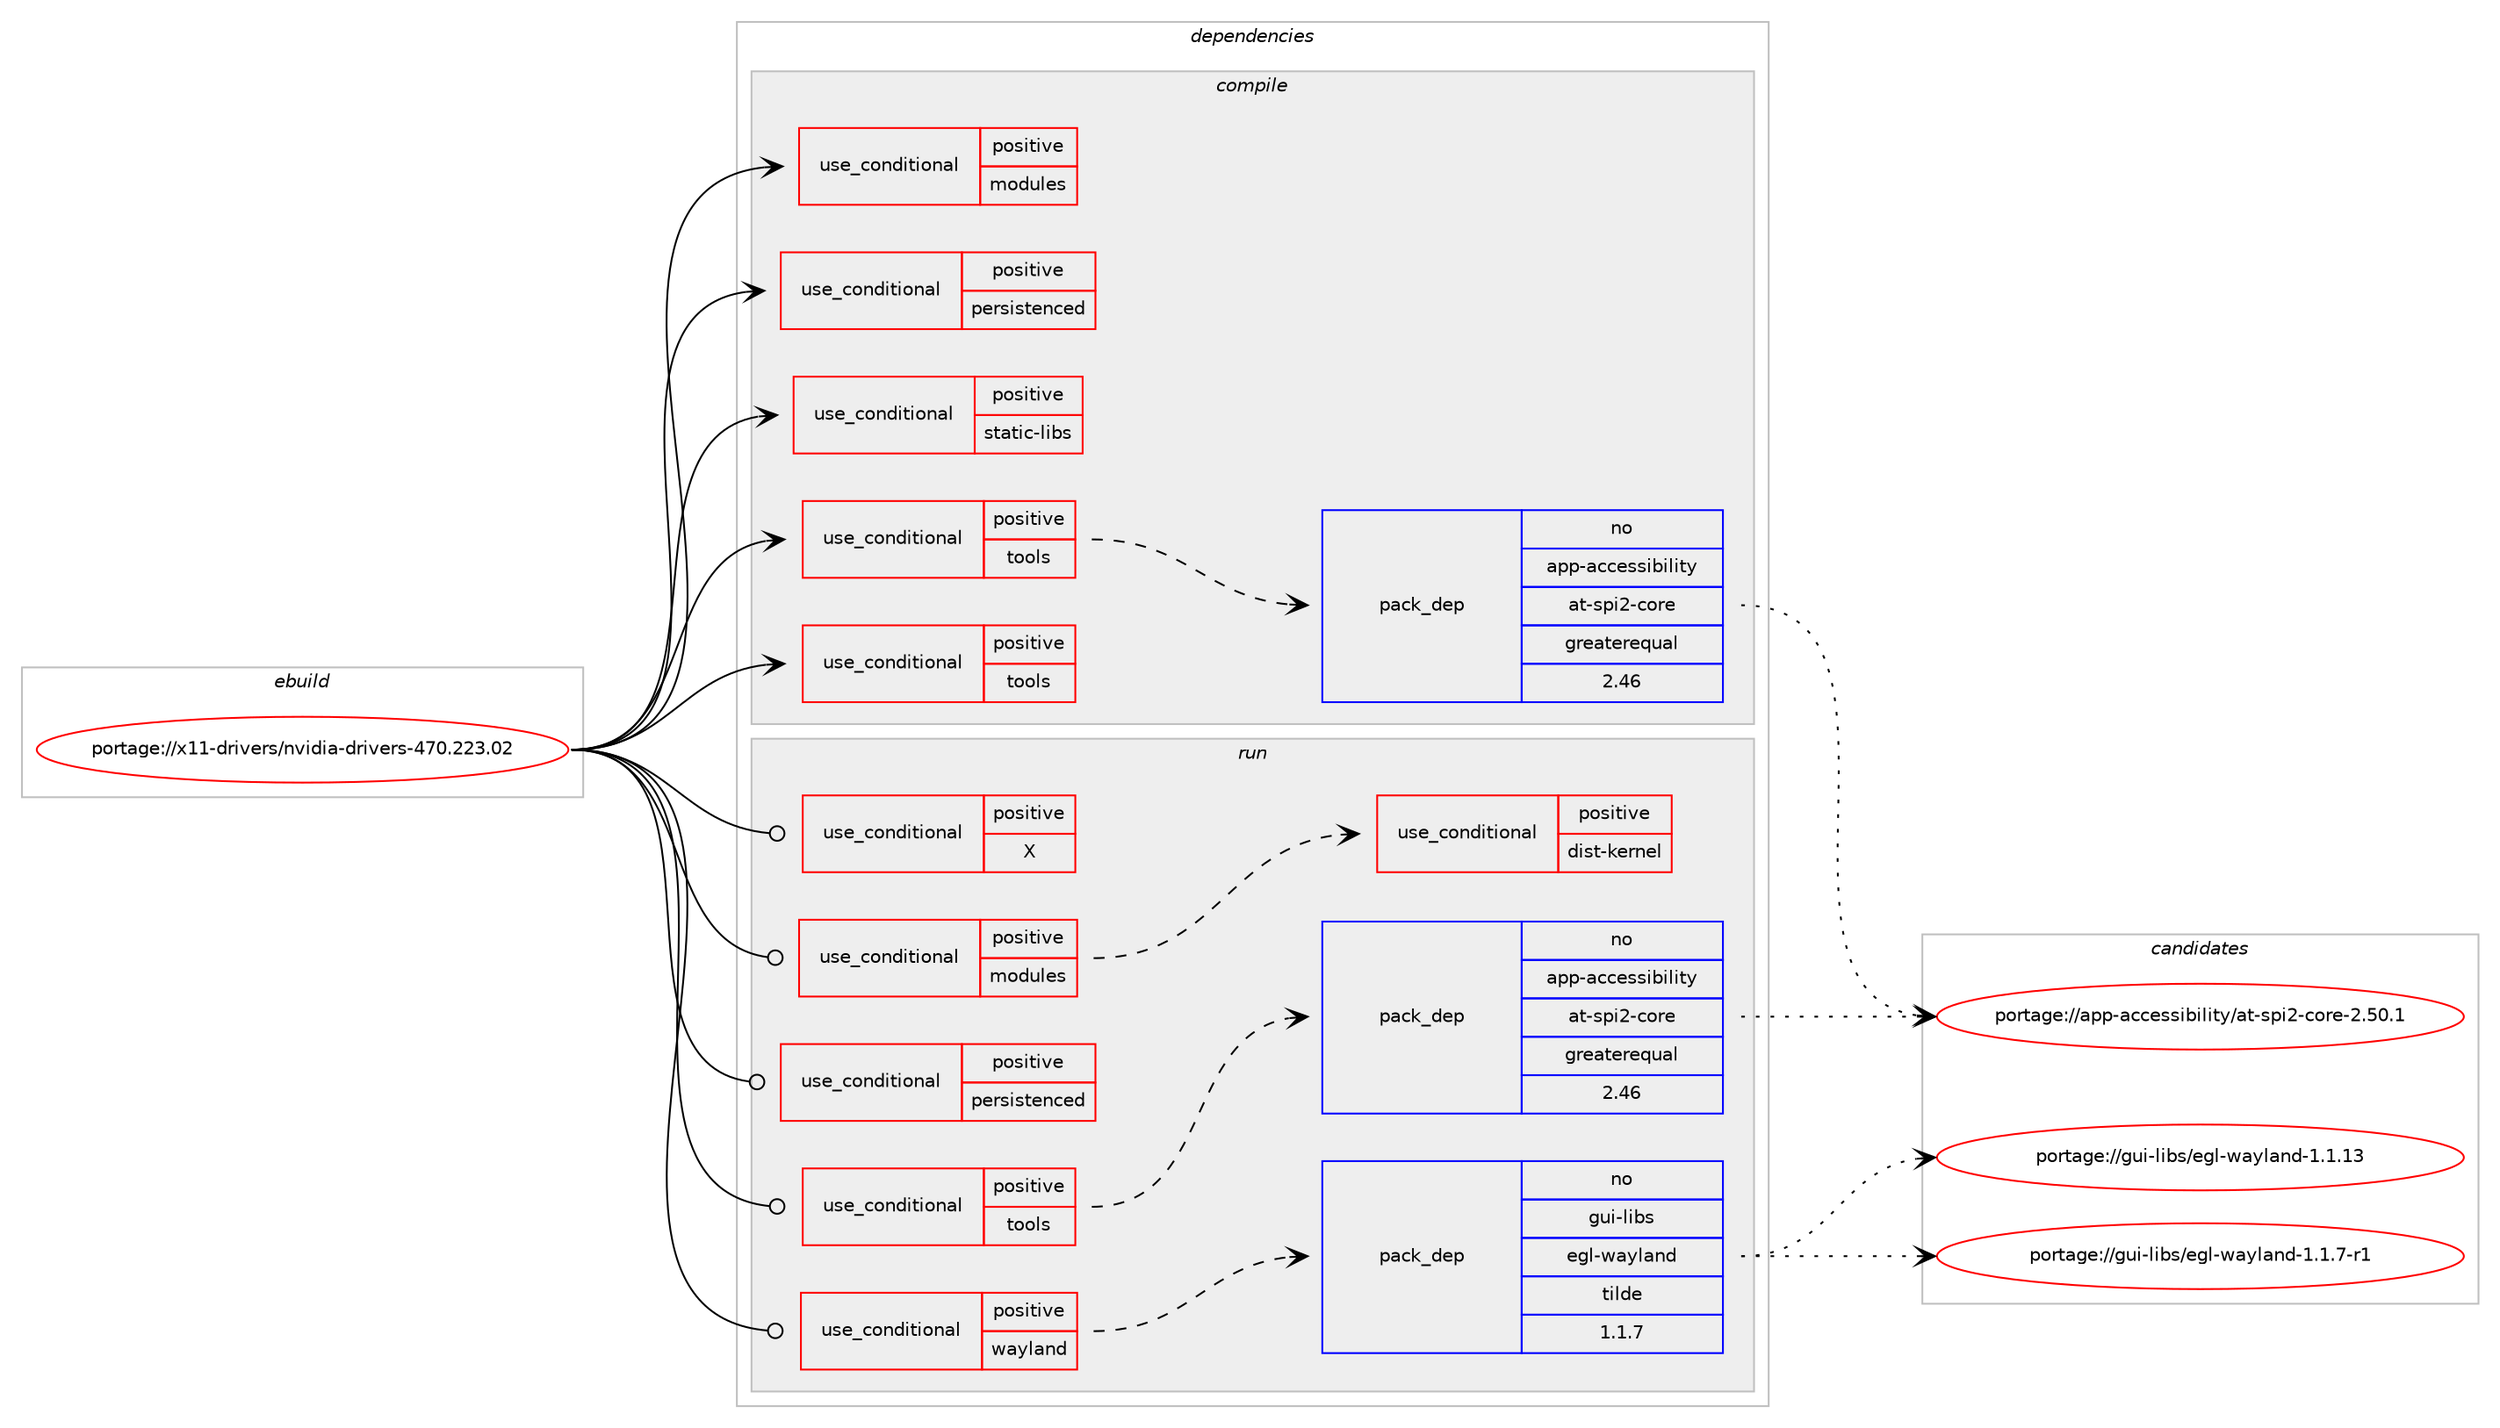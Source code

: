 digraph prolog {

# *************
# Graph options
# *************

newrank=true;
concentrate=true;
compound=true;
graph [rankdir=LR,fontname=Helvetica,fontsize=10,ranksep=1.5];#, ranksep=2.5, nodesep=0.2];
edge  [arrowhead=vee];
node  [fontname=Helvetica,fontsize=10];

# **********
# The ebuild
# **********

subgraph cluster_leftcol {
color=gray;
rank=same;
label=<<i>ebuild</i>>;
id [label="portage://x11-drivers/nvidia-drivers-470.223.02", color=red, width=4, href="../x11-drivers/nvidia-drivers-470.223.02.svg"];
}

# ****************
# The dependencies
# ****************

subgraph cluster_midcol {
color=gray;
label=<<i>dependencies</i>>;
subgraph cluster_compile {
fillcolor="#eeeeee";
style=filled;
label=<<i>compile</i>>;
subgraph cond17564 {
dependency26679 [label=<<TABLE BORDER="0" CELLBORDER="1" CELLSPACING="0" CELLPADDING="4"><TR><TD ROWSPAN="3" CELLPADDING="10">use_conditional</TD></TR><TR><TD>positive</TD></TR><TR><TD>modules</TD></TR></TABLE>>, shape=none, color=red];
# *** BEGIN UNKNOWN DEPENDENCY TYPE (TODO) ***
# dependency26679 -> package_dependency(portage://x11-drivers/nvidia-drivers-470.223.02,install,no,virtual,linux-sources,none,[,,],[],[])
# *** END UNKNOWN DEPENDENCY TYPE (TODO) ***

}
id:e -> dependency26679:w [weight=20,style="solid",arrowhead="vee"];
subgraph cond17565 {
dependency26680 [label=<<TABLE BORDER="0" CELLBORDER="1" CELLSPACING="0" CELLPADDING="4"><TR><TD ROWSPAN="3" CELLPADDING="10">use_conditional</TD></TR><TR><TD>positive</TD></TR><TR><TD>persistenced</TD></TR></TABLE>>, shape=none, color=red];
# *** BEGIN UNKNOWN DEPENDENCY TYPE (TODO) ***
# dependency26680 -> package_dependency(portage://x11-drivers/nvidia-drivers-470.223.02,install,no,acct-user,nvpd,none,[,,],[],[])
# *** END UNKNOWN DEPENDENCY TYPE (TODO) ***

# *** BEGIN UNKNOWN DEPENDENCY TYPE (TODO) ***
# dependency26680 -> package_dependency(portage://x11-drivers/nvidia-drivers-470.223.02,install,no,net-libs,libtirpc,none,[,,],any_same_slot,[])
# *** END UNKNOWN DEPENDENCY TYPE (TODO) ***

}
id:e -> dependency26680:w [weight=20,style="solid",arrowhead="vee"];
subgraph cond17566 {
dependency26681 [label=<<TABLE BORDER="0" CELLBORDER="1" CELLSPACING="0" CELLPADDING="4"><TR><TD ROWSPAN="3" CELLPADDING="10">use_conditional</TD></TR><TR><TD>positive</TD></TR><TR><TD>static-libs</TD></TR></TABLE>>, shape=none, color=red];
# *** BEGIN UNKNOWN DEPENDENCY TYPE (TODO) ***
# dependency26681 -> package_dependency(portage://x11-drivers/nvidia-drivers-470.223.02,install,no,x11-base,xorg-proto,none,[,,],[],[])
# *** END UNKNOWN DEPENDENCY TYPE (TODO) ***

# *** BEGIN UNKNOWN DEPENDENCY TYPE (TODO) ***
# dependency26681 -> package_dependency(portage://x11-drivers/nvidia-drivers-470.223.02,install,no,x11-libs,libX11,none,[,,],[],[])
# *** END UNKNOWN DEPENDENCY TYPE (TODO) ***

# *** BEGIN UNKNOWN DEPENDENCY TYPE (TODO) ***
# dependency26681 -> package_dependency(portage://x11-drivers/nvidia-drivers-470.223.02,install,no,x11-libs,libXext,none,[,,],[],[])
# *** END UNKNOWN DEPENDENCY TYPE (TODO) ***

}
id:e -> dependency26681:w [weight=20,style="solid",arrowhead="vee"];
subgraph cond17567 {
dependency26682 [label=<<TABLE BORDER="0" CELLBORDER="1" CELLSPACING="0" CELLPADDING="4"><TR><TD ROWSPAN="3" CELLPADDING="10">use_conditional</TD></TR><TR><TD>positive</TD></TR><TR><TD>tools</TD></TR></TABLE>>, shape=none, color=red];
subgraph pack8784 {
dependency26683 [label=<<TABLE BORDER="0" CELLBORDER="1" CELLSPACING="0" CELLPADDING="4" WIDTH="220"><TR><TD ROWSPAN="6" CELLPADDING="30">pack_dep</TD></TR><TR><TD WIDTH="110">no</TD></TR><TR><TD>app-accessibility</TD></TR><TR><TD>at-spi2-core</TD></TR><TR><TD>greaterequal</TD></TR><TR><TD>2.46</TD></TR></TABLE>>, shape=none, color=blue];
}
dependency26682:e -> dependency26683:w [weight=20,style="dashed",arrowhead="vee"];
# *** BEGIN UNKNOWN DEPENDENCY TYPE (TODO) ***
# dependency26682 -> package_dependency(portage://x11-drivers/nvidia-drivers-470.223.02,install,no,dev-libs,glib,none,[,,],[slot(2)],[])
# *** END UNKNOWN DEPENDENCY TYPE (TODO) ***

# *** BEGIN UNKNOWN DEPENDENCY TYPE (TODO) ***
# dependency26682 -> package_dependency(portage://x11-drivers/nvidia-drivers-470.223.02,install,no,dev-libs,jansson,none,[,,],any_same_slot,[])
# *** END UNKNOWN DEPENDENCY TYPE (TODO) ***

# *** BEGIN UNKNOWN DEPENDENCY TYPE (TODO) ***
# dependency26682 -> package_dependency(portage://x11-drivers/nvidia-drivers-470.223.02,install,no,media-libs,harfbuzz,none,[,,],any_same_slot,[])
# *** END UNKNOWN DEPENDENCY TYPE (TODO) ***

# *** BEGIN UNKNOWN DEPENDENCY TYPE (TODO) ***
# dependency26682 -> package_dependency(portage://x11-drivers/nvidia-drivers-470.223.02,install,no,x11-libs,cairo,none,[,,],[],[])
# *** END UNKNOWN DEPENDENCY TYPE (TODO) ***

# *** BEGIN UNKNOWN DEPENDENCY TYPE (TODO) ***
# dependency26682 -> package_dependency(portage://x11-drivers/nvidia-drivers-470.223.02,install,no,x11-libs,gdk-pixbuf,none,[,,],[slot(2)],[])
# *** END UNKNOWN DEPENDENCY TYPE (TODO) ***

# *** BEGIN UNKNOWN DEPENDENCY TYPE (TODO) ***
# dependency26682 -> package_dependency(portage://x11-drivers/nvidia-drivers-470.223.02,install,no,x11-libs,gtk+,none,[,,],[slot(3)],[use(enable(X),none)])
# *** END UNKNOWN DEPENDENCY TYPE (TODO) ***

# *** BEGIN UNKNOWN DEPENDENCY TYPE (TODO) ***
# dependency26682 -> package_dependency(portage://x11-drivers/nvidia-drivers-470.223.02,install,no,x11-libs,libX11,none,[,,],[],[])
# *** END UNKNOWN DEPENDENCY TYPE (TODO) ***

# *** BEGIN UNKNOWN DEPENDENCY TYPE (TODO) ***
# dependency26682 -> package_dependency(portage://x11-drivers/nvidia-drivers-470.223.02,install,no,x11-libs,libXext,none,[,,],[],[])
# *** END UNKNOWN DEPENDENCY TYPE (TODO) ***

# *** BEGIN UNKNOWN DEPENDENCY TYPE (TODO) ***
# dependency26682 -> package_dependency(portage://x11-drivers/nvidia-drivers-470.223.02,install,no,x11-libs,libXxf86vm,none,[,,],[],[])
# *** END UNKNOWN DEPENDENCY TYPE (TODO) ***

# *** BEGIN UNKNOWN DEPENDENCY TYPE (TODO) ***
# dependency26682 -> package_dependency(portage://x11-drivers/nvidia-drivers-470.223.02,install,no,x11-libs,pango,none,[,,],[],[])
# *** END UNKNOWN DEPENDENCY TYPE (TODO) ***

}
id:e -> dependency26682:w [weight=20,style="solid",arrowhead="vee"];
subgraph cond17568 {
dependency26684 [label=<<TABLE BORDER="0" CELLBORDER="1" CELLSPACING="0" CELLPADDING="4"><TR><TD ROWSPAN="3" CELLPADDING="10">use_conditional</TD></TR><TR><TD>positive</TD></TR><TR><TD>tools</TD></TR></TABLE>>, shape=none, color=red];
# *** BEGIN UNKNOWN DEPENDENCY TYPE (TODO) ***
# dependency26684 -> package_dependency(portage://x11-drivers/nvidia-drivers-470.223.02,install,no,media-libs,libglvnd,none,[,,],[],[])
# *** END UNKNOWN DEPENDENCY TYPE (TODO) ***

# *** BEGIN UNKNOWN DEPENDENCY TYPE (TODO) ***
# dependency26684 -> package_dependency(portage://x11-drivers/nvidia-drivers-470.223.02,install,no,sys-apps,dbus,none,[,,],[],[])
# *** END UNKNOWN DEPENDENCY TYPE (TODO) ***

# *** BEGIN UNKNOWN DEPENDENCY TYPE (TODO) ***
# dependency26684 -> package_dependency(portage://x11-drivers/nvidia-drivers-470.223.02,install,no,x11-base,xorg-proto,none,[,,],[],[])
# *** END UNKNOWN DEPENDENCY TYPE (TODO) ***

# *** BEGIN UNKNOWN DEPENDENCY TYPE (TODO) ***
# dependency26684 -> package_dependency(portage://x11-drivers/nvidia-drivers-470.223.02,install,no,x11-libs,libXrandr,none,[,,],[],[])
# *** END UNKNOWN DEPENDENCY TYPE (TODO) ***

# *** BEGIN UNKNOWN DEPENDENCY TYPE (TODO) ***
# dependency26684 -> package_dependency(portage://x11-drivers/nvidia-drivers-470.223.02,install,no,x11-libs,libXv,none,[,,],[],[])
# *** END UNKNOWN DEPENDENCY TYPE (TODO) ***

# *** BEGIN UNKNOWN DEPENDENCY TYPE (TODO) ***
# dependency26684 -> package_dependency(portage://x11-drivers/nvidia-drivers-470.223.02,install,no,x11-libs,libvdpau,none,[,,],[],[])
# *** END UNKNOWN DEPENDENCY TYPE (TODO) ***

}
id:e -> dependency26684:w [weight=20,style="solid",arrowhead="vee"];
# *** BEGIN UNKNOWN DEPENDENCY TYPE (TODO) ***
# id -> package_dependency(portage://x11-drivers/nvidia-drivers-470.223.02,install,no,acct-group,video,none,[,,],[],[])
# *** END UNKNOWN DEPENDENCY TYPE (TODO) ***

}
subgraph cluster_compileandrun {
fillcolor="#eeeeee";
style=filled;
label=<<i>compile and run</i>>;
}
subgraph cluster_run {
fillcolor="#eeeeee";
style=filled;
label=<<i>run</i>>;
subgraph cond17569 {
dependency26685 [label=<<TABLE BORDER="0" CELLBORDER="1" CELLSPACING="0" CELLPADDING="4"><TR><TD ROWSPAN="3" CELLPADDING="10">use_conditional</TD></TR><TR><TD>positive</TD></TR><TR><TD>X</TD></TR></TABLE>>, shape=none, color=red];
# *** BEGIN UNKNOWN DEPENDENCY TYPE (TODO) ***
# dependency26685 -> package_dependency(portage://x11-drivers/nvidia-drivers-470.223.02,run,no,media-libs,libglvnd,none,[,,],[],[use(enable(X),none),use(optenable(abi_x86_32),negative)])
# *** END UNKNOWN DEPENDENCY TYPE (TODO) ***

# *** BEGIN UNKNOWN DEPENDENCY TYPE (TODO) ***
# dependency26685 -> package_dependency(portage://x11-drivers/nvidia-drivers-470.223.02,run,no,x11-libs,libX11,none,[,,],[],[use(optenable(abi_x86_32),negative)])
# *** END UNKNOWN DEPENDENCY TYPE (TODO) ***

# *** BEGIN UNKNOWN DEPENDENCY TYPE (TODO) ***
# dependency26685 -> package_dependency(portage://x11-drivers/nvidia-drivers-470.223.02,run,no,x11-libs,libXext,none,[,,],[],[use(optenable(abi_x86_32),negative)])
# *** END UNKNOWN DEPENDENCY TYPE (TODO) ***

}
id:e -> dependency26685:w [weight=20,style="solid",arrowhead="odot"];
subgraph cond17570 {
dependency26686 [label=<<TABLE BORDER="0" CELLBORDER="1" CELLSPACING="0" CELLPADDING="4"><TR><TD ROWSPAN="3" CELLPADDING="10">use_conditional</TD></TR><TR><TD>positive</TD></TR><TR><TD>modules</TD></TR></TABLE>>, shape=none, color=red];
# *** BEGIN UNKNOWN DEPENDENCY TYPE (TODO) ***
# dependency26686 -> package_dependency(portage://x11-drivers/nvidia-drivers-470.223.02,run,no,sys-apps,kmod,none,[,,],[],[use(enable(tools),none)])
# *** END UNKNOWN DEPENDENCY TYPE (TODO) ***

subgraph cond17571 {
dependency26687 [label=<<TABLE BORDER="0" CELLBORDER="1" CELLSPACING="0" CELLPADDING="4"><TR><TD ROWSPAN="3" CELLPADDING="10">use_conditional</TD></TR><TR><TD>positive</TD></TR><TR><TD>dist-kernel</TD></TR></TABLE>>, shape=none, color=red];
# *** BEGIN UNKNOWN DEPENDENCY TYPE (TODO) ***
# dependency26687 -> package_dependency(portage://x11-drivers/nvidia-drivers-470.223.02,run,no,virtual,dist-kernel,none,[,,],any_same_slot,[])
# *** END UNKNOWN DEPENDENCY TYPE (TODO) ***

}
dependency26686:e -> dependency26687:w [weight=20,style="dashed",arrowhead="vee"];
}
id:e -> dependency26686:w [weight=20,style="solid",arrowhead="odot"];
subgraph cond17572 {
dependency26688 [label=<<TABLE BORDER="0" CELLBORDER="1" CELLSPACING="0" CELLPADDING="4"><TR><TD ROWSPAN="3" CELLPADDING="10">use_conditional</TD></TR><TR><TD>positive</TD></TR><TR><TD>persistenced</TD></TR></TABLE>>, shape=none, color=red];
# *** BEGIN UNKNOWN DEPENDENCY TYPE (TODO) ***
# dependency26688 -> package_dependency(portage://x11-drivers/nvidia-drivers-470.223.02,run,no,acct-user,nvpd,none,[,,],[],[])
# *** END UNKNOWN DEPENDENCY TYPE (TODO) ***

# *** BEGIN UNKNOWN DEPENDENCY TYPE (TODO) ***
# dependency26688 -> package_dependency(portage://x11-drivers/nvidia-drivers-470.223.02,run,no,net-libs,libtirpc,none,[,,],any_same_slot,[])
# *** END UNKNOWN DEPENDENCY TYPE (TODO) ***

}
id:e -> dependency26688:w [weight=20,style="solid",arrowhead="odot"];
subgraph cond17573 {
dependency26689 [label=<<TABLE BORDER="0" CELLBORDER="1" CELLSPACING="0" CELLPADDING="4"><TR><TD ROWSPAN="3" CELLPADDING="10">use_conditional</TD></TR><TR><TD>positive</TD></TR><TR><TD>tools</TD></TR></TABLE>>, shape=none, color=red];
subgraph pack8785 {
dependency26690 [label=<<TABLE BORDER="0" CELLBORDER="1" CELLSPACING="0" CELLPADDING="4" WIDTH="220"><TR><TD ROWSPAN="6" CELLPADDING="30">pack_dep</TD></TR><TR><TD WIDTH="110">no</TD></TR><TR><TD>app-accessibility</TD></TR><TR><TD>at-spi2-core</TD></TR><TR><TD>greaterequal</TD></TR><TR><TD>2.46</TD></TR></TABLE>>, shape=none, color=blue];
}
dependency26689:e -> dependency26690:w [weight=20,style="dashed",arrowhead="vee"];
# *** BEGIN UNKNOWN DEPENDENCY TYPE (TODO) ***
# dependency26689 -> package_dependency(portage://x11-drivers/nvidia-drivers-470.223.02,run,no,dev-libs,glib,none,[,,],[slot(2)],[])
# *** END UNKNOWN DEPENDENCY TYPE (TODO) ***

# *** BEGIN UNKNOWN DEPENDENCY TYPE (TODO) ***
# dependency26689 -> package_dependency(portage://x11-drivers/nvidia-drivers-470.223.02,run,no,dev-libs,jansson,none,[,,],any_same_slot,[])
# *** END UNKNOWN DEPENDENCY TYPE (TODO) ***

# *** BEGIN UNKNOWN DEPENDENCY TYPE (TODO) ***
# dependency26689 -> package_dependency(portage://x11-drivers/nvidia-drivers-470.223.02,run,no,media-libs,harfbuzz,none,[,,],any_same_slot,[])
# *** END UNKNOWN DEPENDENCY TYPE (TODO) ***

# *** BEGIN UNKNOWN DEPENDENCY TYPE (TODO) ***
# dependency26689 -> package_dependency(portage://x11-drivers/nvidia-drivers-470.223.02,run,no,x11-libs,cairo,none,[,,],[],[])
# *** END UNKNOWN DEPENDENCY TYPE (TODO) ***

# *** BEGIN UNKNOWN DEPENDENCY TYPE (TODO) ***
# dependency26689 -> package_dependency(portage://x11-drivers/nvidia-drivers-470.223.02,run,no,x11-libs,gdk-pixbuf,none,[,,],[slot(2)],[])
# *** END UNKNOWN DEPENDENCY TYPE (TODO) ***

# *** BEGIN UNKNOWN DEPENDENCY TYPE (TODO) ***
# dependency26689 -> package_dependency(portage://x11-drivers/nvidia-drivers-470.223.02,run,no,x11-libs,gtk+,none,[,,],[slot(3)],[use(enable(X),none)])
# *** END UNKNOWN DEPENDENCY TYPE (TODO) ***

# *** BEGIN UNKNOWN DEPENDENCY TYPE (TODO) ***
# dependency26689 -> package_dependency(portage://x11-drivers/nvidia-drivers-470.223.02,run,no,x11-libs,libX11,none,[,,],[],[])
# *** END UNKNOWN DEPENDENCY TYPE (TODO) ***

# *** BEGIN UNKNOWN DEPENDENCY TYPE (TODO) ***
# dependency26689 -> package_dependency(portage://x11-drivers/nvidia-drivers-470.223.02,run,no,x11-libs,libXext,none,[,,],[],[])
# *** END UNKNOWN DEPENDENCY TYPE (TODO) ***

# *** BEGIN UNKNOWN DEPENDENCY TYPE (TODO) ***
# dependency26689 -> package_dependency(portage://x11-drivers/nvidia-drivers-470.223.02,run,no,x11-libs,libXxf86vm,none,[,,],[],[])
# *** END UNKNOWN DEPENDENCY TYPE (TODO) ***

# *** BEGIN UNKNOWN DEPENDENCY TYPE (TODO) ***
# dependency26689 -> package_dependency(portage://x11-drivers/nvidia-drivers-470.223.02,run,no,x11-libs,pango,none,[,,],[],[])
# *** END UNKNOWN DEPENDENCY TYPE (TODO) ***

}
id:e -> dependency26689:w [weight=20,style="solid",arrowhead="odot"];
subgraph cond17574 {
dependency26691 [label=<<TABLE BORDER="0" CELLBORDER="1" CELLSPACING="0" CELLPADDING="4"><TR><TD ROWSPAN="3" CELLPADDING="10">use_conditional</TD></TR><TR><TD>positive</TD></TR><TR><TD>wayland</TD></TR></TABLE>>, shape=none, color=red];
subgraph pack8786 {
dependency26692 [label=<<TABLE BORDER="0" CELLBORDER="1" CELLSPACING="0" CELLPADDING="4" WIDTH="220"><TR><TD ROWSPAN="6" CELLPADDING="30">pack_dep</TD></TR><TR><TD WIDTH="110">no</TD></TR><TR><TD>gui-libs</TD></TR><TR><TD>egl-wayland</TD></TR><TR><TD>tilde</TD></TR><TR><TD>1.1.7</TD></TR></TABLE>>, shape=none, color=blue];
}
dependency26691:e -> dependency26692:w [weight=20,style="dashed",arrowhead="vee"];
# *** BEGIN UNKNOWN DEPENDENCY TYPE (TODO) ***
# dependency26691 -> package_dependency(portage://x11-drivers/nvidia-drivers-470.223.02,run,no,media-libs,libglvnd,none,[,,],[],[])
# *** END UNKNOWN DEPENDENCY TYPE (TODO) ***

}
id:e -> dependency26691:w [weight=20,style="solid",arrowhead="odot"];
# *** BEGIN UNKNOWN DEPENDENCY TYPE (TODO) ***
# id -> package_dependency(portage://x11-drivers/nvidia-drivers-470.223.02,run,no,acct-group,video,none,[,,],[],[])
# *** END UNKNOWN DEPENDENCY TYPE (TODO) ***

# *** BEGIN UNKNOWN DEPENDENCY TYPE (TODO) ***
# id -> package_dependency(portage://x11-drivers/nvidia-drivers-470.223.02,run,no,sys-libs,glibc,none,[,,],[],[])
# *** END UNKNOWN DEPENDENCY TYPE (TODO) ***

}
}

# **************
# The candidates
# **************

subgraph cluster_choices {
rank=same;
color=gray;
label=<<i>candidates</i>>;

subgraph choice8784 {
color=black;
nodesep=1;
choice97112112459799991011151151059810510810511612147971164511511210550459911111410145504653484649 [label="portage://app-accessibility/at-spi2-core-2.50.1", color=red, width=4,href="../app-accessibility/at-spi2-core-2.50.1.svg"];
dependency26683:e -> choice97112112459799991011151151059810510810511612147971164511511210550459911111410145504653484649:w [style=dotted,weight="100"];
}
subgraph choice8785 {
color=black;
nodesep=1;
choice97112112459799991011151151059810510810511612147971164511511210550459911111410145504653484649 [label="portage://app-accessibility/at-spi2-core-2.50.1", color=red, width=4,href="../app-accessibility/at-spi2-core-2.50.1.svg"];
dependency26690:e -> choice97112112459799991011151151059810510810511612147971164511511210550459911111410145504653484649:w [style=dotted,weight="100"];
}
subgraph choice8786 {
color=black;
nodesep=1;
choice10311710545108105981154710110310845119971211089711010045494649464951 [label="portage://gui-libs/egl-wayland-1.1.13", color=red, width=4,href="../gui-libs/egl-wayland-1.1.13.svg"];
choice1031171054510810598115471011031084511997121108971101004549464946554511449 [label="portage://gui-libs/egl-wayland-1.1.7-r1", color=red, width=4,href="../gui-libs/egl-wayland-1.1.7-r1.svg"];
dependency26692:e -> choice10311710545108105981154710110310845119971211089711010045494649464951:w [style=dotted,weight="100"];
dependency26692:e -> choice1031171054510810598115471011031084511997121108971101004549464946554511449:w [style=dotted,weight="100"];
}
}

}
